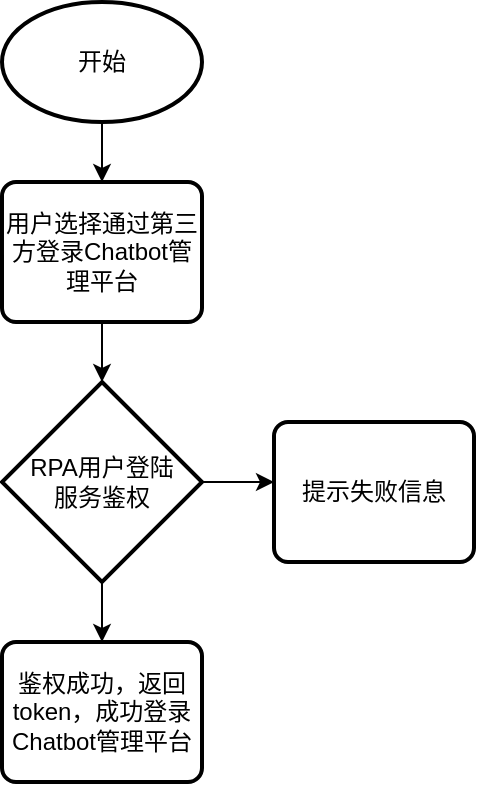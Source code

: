 <mxfile version="16.0.3" type="github">
  <diagram id="puBtt0DGaZ4iFp2Edivz" name="Page-1">
    <mxGraphModel dx="1038" dy="513" grid="1" gridSize="10" guides="1" tooltips="1" connect="1" arrows="1" fold="1" page="1" pageScale="1" pageWidth="827" pageHeight="1169" math="0" shadow="0">
      <root>
        <mxCell id="0" />
        <mxCell id="1" parent="0" />
        <mxCell id="W7qE31D_4Yg0VL0Ifezq-4" style="edgeStyle=orthogonalEdgeStyle;rounded=0;orthogonalLoop=1;jettySize=auto;html=1;" edge="1" parent="1" source="W7qE31D_4Yg0VL0Ifezq-1" target="W7qE31D_4Yg0VL0Ifezq-3">
          <mxGeometry relative="1" as="geometry" />
        </mxCell>
        <mxCell id="W7qE31D_4Yg0VL0Ifezq-1" value="开始" style="strokeWidth=2;html=1;shape=mxgraph.flowchart.start_1;whiteSpace=wrap;" vertex="1" parent="1">
          <mxGeometry x="330" y="20" width="100" height="60" as="geometry" />
        </mxCell>
        <mxCell id="W7qE31D_4Yg0VL0Ifezq-7" style="edgeStyle=orthogonalEdgeStyle;rounded=0;orthogonalLoop=1;jettySize=auto;html=1;entryX=0.5;entryY=0;entryDx=0;entryDy=0;entryPerimeter=0;" edge="1" parent="1" source="W7qE31D_4Yg0VL0Ifezq-3" target="W7qE31D_4Yg0VL0Ifezq-6">
          <mxGeometry relative="1" as="geometry" />
        </mxCell>
        <mxCell id="W7qE31D_4Yg0VL0Ifezq-3" value="用户选择通过第三方登录Chatbot管理平台" style="rounded=1;whiteSpace=wrap;html=1;absoluteArcSize=1;arcSize=14;strokeWidth=2;" vertex="1" parent="1">
          <mxGeometry x="330" y="110" width="100" height="70" as="geometry" />
        </mxCell>
        <mxCell id="W7qE31D_4Yg0VL0Ifezq-8" style="edgeStyle=orthogonalEdgeStyle;rounded=0;orthogonalLoop=1;jettySize=auto;html=1;" edge="1" parent="1" source="W7qE31D_4Yg0VL0Ifezq-6">
          <mxGeometry relative="1" as="geometry">
            <mxPoint x="466" y="260" as="targetPoint" />
          </mxGeometry>
        </mxCell>
        <mxCell id="W7qE31D_4Yg0VL0Ifezq-11" style="edgeStyle=orthogonalEdgeStyle;rounded=0;orthogonalLoop=1;jettySize=auto;html=1;entryX=0.5;entryY=0;entryDx=0;entryDy=0;" edge="1" parent="1" source="W7qE31D_4Yg0VL0Ifezq-6" target="W7qE31D_4Yg0VL0Ifezq-10">
          <mxGeometry relative="1" as="geometry" />
        </mxCell>
        <mxCell id="W7qE31D_4Yg0VL0Ifezq-6" value="RPA用户登陆&lt;br&gt;服务鉴权" style="strokeWidth=2;html=1;shape=mxgraph.flowchart.decision;whiteSpace=wrap;" vertex="1" parent="1">
          <mxGeometry x="330" y="210" width="100" height="100" as="geometry" />
        </mxCell>
        <mxCell id="W7qE31D_4Yg0VL0Ifezq-9" value="提示失败信息" style="rounded=1;whiteSpace=wrap;html=1;absoluteArcSize=1;arcSize=14;strokeWidth=2;" vertex="1" parent="1">
          <mxGeometry x="466" y="230" width="100" height="70" as="geometry" />
        </mxCell>
        <mxCell id="W7qE31D_4Yg0VL0Ifezq-10" value="鉴权成功，返回token，成功登录Chatbot管理平台" style="rounded=1;whiteSpace=wrap;html=1;absoluteArcSize=1;arcSize=14;strokeWidth=2;" vertex="1" parent="1">
          <mxGeometry x="330" y="340" width="100" height="70" as="geometry" />
        </mxCell>
      </root>
    </mxGraphModel>
  </diagram>
</mxfile>
